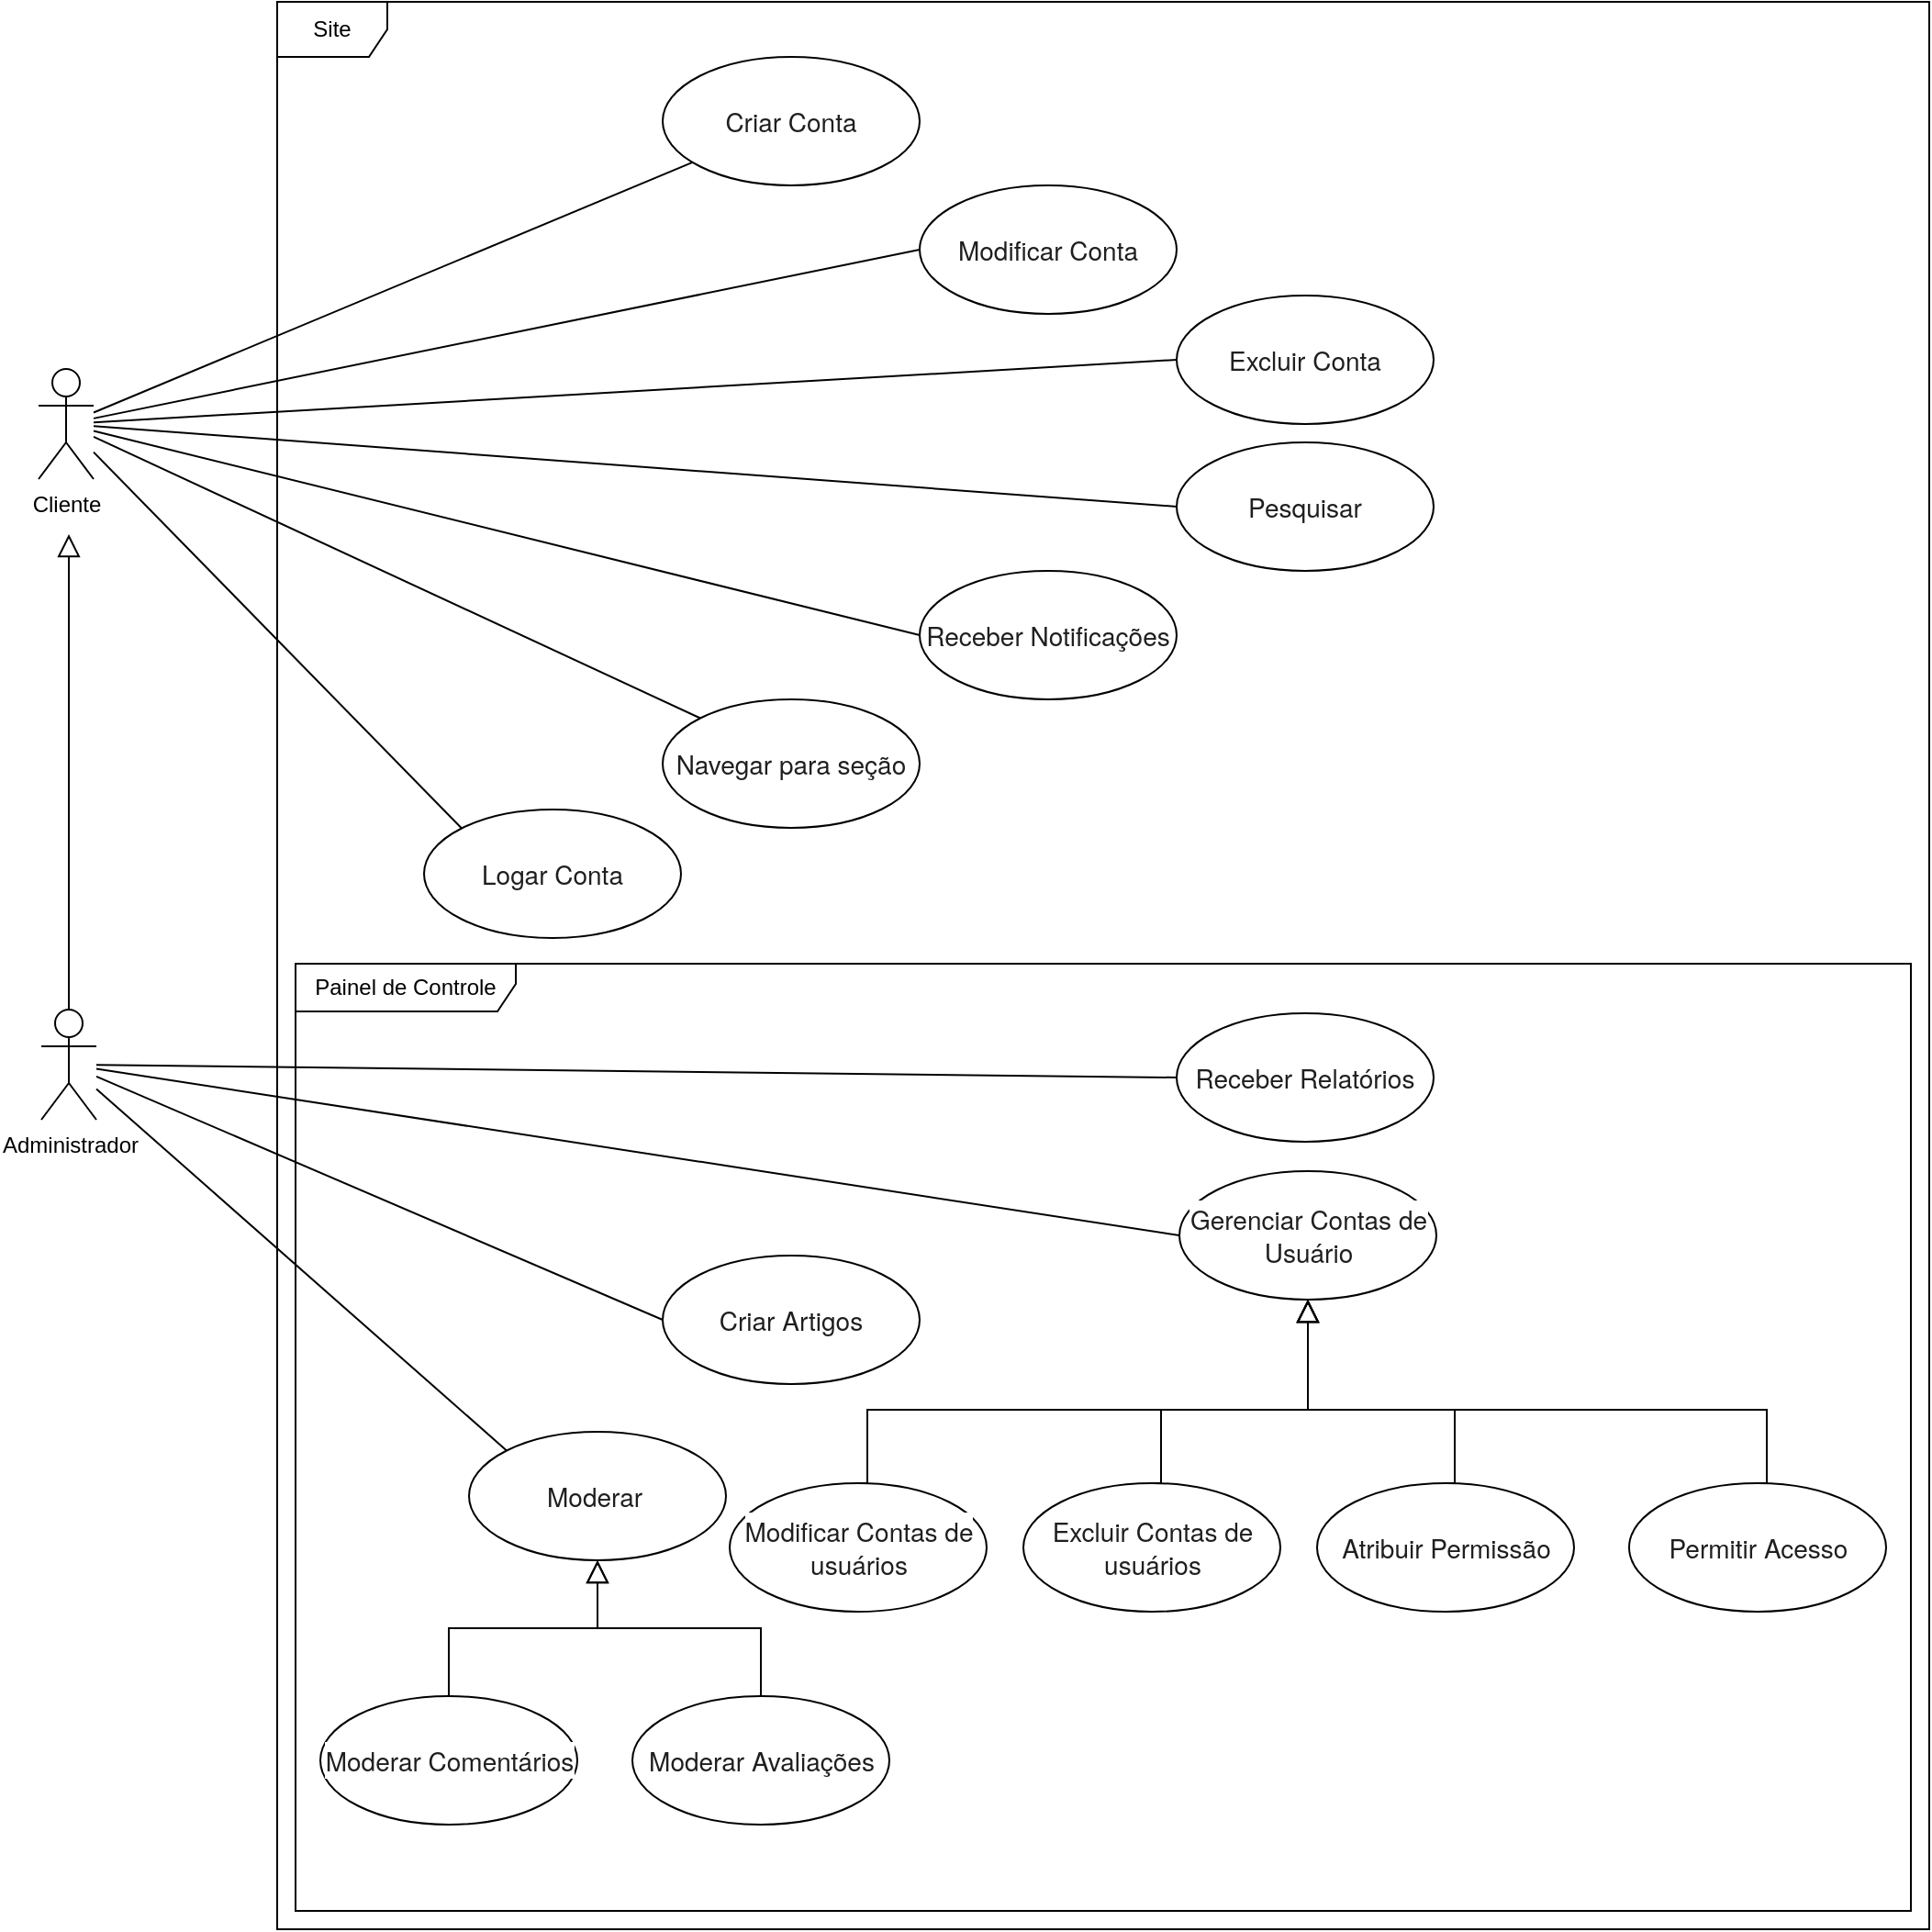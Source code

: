 <mxfile version="22.0.0" type="github">
  <diagram name="Diagrama de Casos de Uso Projeto ES3" id="3Si2enIk5qPEU3_IU9Qc">
    <mxGraphModel dx="1637" dy="686" grid="1" gridSize="10" guides="1" tooltips="1" connect="1" arrows="1" fold="1" page="0" pageScale="1" pageWidth="827" pageHeight="1169" math="0" shadow="0">
      <root>
        <mxCell id="0" />
        <mxCell id="1" parent="0" />
        <mxCell id="NEPEeL_0vxHLTKConVSX-59" value="" style="group" vertex="1" connectable="0" parent="1">
          <mxGeometry width="1030" height="1050" as="geometry" />
        </mxCell>
        <mxCell id="NEPEeL_0vxHLTKConVSX-48" value="Site" style="shape=umlFrame;whiteSpace=wrap;html=1;pointerEvents=0;" vertex="1" parent="NEPEeL_0vxHLTKConVSX-59">
          <mxGeometry x="130" width="900" height="1050" as="geometry" />
        </mxCell>
        <mxCell id="NEPEeL_0vxHLTKConVSX-53" value="Painel de Controle" style="shape=umlFrame;whiteSpace=wrap;html=1;pointerEvents=0;width=120;height=26;" vertex="1" parent="NEPEeL_0vxHLTKConVSX-59">
          <mxGeometry x="140" y="524" width="880" height="516" as="geometry" />
        </mxCell>
        <mxCell id="p-8zzWb7aTDhKdzjHRjA-1" value="Cliente&lt;br&gt;" style="shape=umlActor;verticalLabelPosition=bottom;verticalAlign=top;html=1;outlineConnect=0;" parent="NEPEeL_0vxHLTKConVSX-59" vertex="1">
          <mxGeometry y="200" width="30" height="60" as="geometry" />
        </mxCell>
        <mxCell id="NEPEeL_0vxHLTKConVSX-45" style="edgeStyle=orthogonalEdgeStyle;rounded=0;orthogonalLoop=1;jettySize=auto;html=1;endArrow=block;endFill=0;endSize=10;" edge="1" parent="NEPEeL_0vxHLTKConVSX-59" source="p-8zzWb7aTDhKdzjHRjA-3">
          <mxGeometry relative="1" as="geometry">
            <mxPoint x="16.5" y="290" as="targetPoint" />
          </mxGeometry>
        </mxCell>
        <mxCell id="p-8zzWb7aTDhKdzjHRjA-3" value="Administrador" style="shape=umlActor;verticalLabelPosition=bottom;verticalAlign=top;html=1;outlineConnect=0;" parent="NEPEeL_0vxHLTKConVSX-59" vertex="1">
          <mxGeometry x="1.5" y="549" width="30" height="60" as="geometry" />
        </mxCell>
        <mxCell id="NEPEeL_0vxHLTKConVSX-2" value="&lt;span style=&quot;color: rgb(31, 31, 31); font-family: &amp;quot;Google Sans&amp;quot;, &amp;quot;Helvetica Neue&amp;quot;, sans-serif; font-size: 14px; font-style: normal; font-variant-ligatures: normal; font-variant-caps: normal; font-weight: 400; letter-spacing: normal; orphans: 2; text-align: start; text-indent: 0px; text-transform: none; widows: 2; word-spacing: 0px; -webkit-text-stroke-width: 0px; background-color: rgb(255, 255, 255); text-decoration-thickness: initial; text-decoration-style: initial; text-decoration-color: initial; float: none; display: inline !important;&quot;&gt;Modificar Conta&lt;/span&gt;" style="ellipse;whiteSpace=wrap;html=1;" vertex="1" parent="NEPEeL_0vxHLTKConVSX-59">
          <mxGeometry x="480" y="100" width="140" height="70" as="geometry" />
        </mxCell>
        <mxCell id="NEPEeL_0vxHLTKConVSX-24" style="rounded=0;orthogonalLoop=1;jettySize=auto;html=1;entryX=0;entryY=0.5;entryDx=0;entryDy=0;endArrow=none;endFill=0;" edge="1" parent="NEPEeL_0vxHLTKConVSX-59" source="p-8zzWb7aTDhKdzjHRjA-1" target="NEPEeL_0vxHLTKConVSX-2">
          <mxGeometry relative="1" as="geometry">
            <mxPoint x="620" y="344" as="targetPoint" />
          </mxGeometry>
        </mxCell>
        <mxCell id="NEPEeL_0vxHLTKConVSX-5" value="&lt;span style=&quot;color: rgb(31, 31, 31); font-family: &amp;quot;Google Sans&amp;quot;, &amp;quot;Helvetica Neue&amp;quot;, sans-serif; font-size: 14px; font-style: normal; font-variant-ligatures: normal; font-variant-caps: normal; font-weight: 400; letter-spacing: normal; orphans: 2; text-align: start; text-indent: 0px; text-transform: none; widows: 2; word-spacing: 0px; -webkit-text-stroke-width: 0px; background-color: rgb(255, 255, 255); text-decoration-thickness: initial; text-decoration-style: initial; text-decoration-color: initial; float: none; display: inline !important;&quot;&gt;Pesquisar&lt;/span&gt;" style="ellipse;whiteSpace=wrap;html=1;" vertex="1" parent="NEPEeL_0vxHLTKConVSX-59">
          <mxGeometry x="620" y="240" width="140" height="70" as="geometry" />
        </mxCell>
        <mxCell id="NEPEeL_0vxHLTKConVSX-25" style="rounded=0;orthogonalLoop=1;jettySize=auto;html=1;endArrow=none;endFill=0;entryX=0;entryY=0.5;entryDx=0;entryDy=0;" edge="1" parent="NEPEeL_0vxHLTKConVSX-59" source="p-8zzWb7aTDhKdzjHRjA-1" target="NEPEeL_0vxHLTKConVSX-5">
          <mxGeometry relative="1" as="geometry">
            <mxPoint x="830" y="355" as="targetPoint" />
          </mxGeometry>
        </mxCell>
        <mxCell id="NEPEeL_0vxHLTKConVSX-6" value="&lt;span style=&quot;color: rgb(31, 31, 31); font-family: &amp;quot;Google Sans&amp;quot;, &amp;quot;Helvetica Neue&amp;quot;, sans-serif; font-size: 14px; font-style: normal; font-variant-ligatures: normal; font-variant-caps: normal; font-weight: 400; letter-spacing: normal; orphans: 2; text-align: start; text-indent: 0px; text-transform: none; widows: 2; word-spacing: 0px; -webkit-text-stroke-width: 0px; background-color: rgb(255, 255, 255); text-decoration-thickness: initial; text-decoration-style: initial; text-decoration-color: initial; float: none; display: inline !important;&quot;&gt;Receber Notificações&lt;/span&gt;" style="ellipse;whiteSpace=wrap;html=1;" vertex="1" parent="NEPEeL_0vxHLTKConVSX-59">
          <mxGeometry x="480" y="310" width="140" height="70" as="geometry" />
        </mxCell>
        <mxCell id="NEPEeL_0vxHLTKConVSX-22" style="rounded=0;orthogonalLoop=1;jettySize=auto;html=1;entryX=0;entryY=0.5;entryDx=0;entryDy=0;endArrow=none;endFill=0;" edge="1" parent="NEPEeL_0vxHLTKConVSX-59" source="p-8zzWb7aTDhKdzjHRjA-1" target="NEPEeL_0vxHLTKConVSX-6">
          <mxGeometry relative="1" as="geometry" />
        </mxCell>
        <mxCell id="NEPEeL_0vxHLTKConVSX-7" value="&lt;span style=&quot;color: rgb(31, 31, 31); font-family: &amp;quot;Google Sans&amp;quot;, &amp;quot;Helvetica Neue&amp;quot;, sans-serif; font-size: 14px; font-style: normal; font-variant-ligatures: normal; font-variant-caps: normal; font-weight: 400; letter-spacing: normal; orphans: 2; text-align: start; text-indent: 0px; text-transform: none; widows: 2; word-spacing: 0px; -webkit-text-stroke-width: 0px; background-color: rgb(255, 255, 255); text-decoration-thickness: initial; text-decoration-style: initial; text-decoration-color: initial; float: none; display: inline !important;&quot;&gt;Modificar Contas de usuários&lt;/span&gt;" style="ellipse;whiteSpace=wrap;html=1;" vertex="1" parent="NEPEeL_0vxHLTKConVSX-59">
          <mxGeometry x="376.5" y="807" width="140" height="70" as="geometry" />
        </mxCell>
        <mxCell id="NEPEeL_0vxHLTKConVSX-8" value="&lt;span style=&quot;color: rgb(31, 31, 31); font-family: &amp;quot;Google Sans&amp;quot;, &amp;quot;Helvetica Neue&amp;quot;, sans-serif; font-size: 14px; font-style: normal; font-variant-ligatures: normal; font-variant-caps: normal; font-weight: 400; letter-spacing: normal; orphans: 2; text-align: start; text-indent: 0px; text-transform: none; widows: 2; word-spacing: 0px; -webkit-text-stroke-width: 0px; background-color: rgb(255, 255, 255); text-decoration-thickness: initial; text-decoration-style: initial; text-decoration-color: initial; float: none; display: inline !important;&quot;&gt;Gerenciar Contas de Usuário&lt;/span&gt;" style="ellipse;whiteSpace=wrap;html=1;" vertex="1" parent="NEPEeL_0vxHLTKConVSX-59">
          <mxGeometry x="621.5" y="637" width="140" height="70" as="geometry" />
        </mxCell>
        <mxCell id="NEPEeL_0vxHLTKConVSX-56" style="edgeStyle=none;shape=connector;rounded=0;orthogonalLoop=1;jettySize=auto;html=1;entryX=0;entryY=0.5;entryDx=0;entryDy=0;labelBackgroundColor=default;strokeColor=default;align=center;verticalAlign=middle;fontFamily=Helvetica;fontSize=11;fontColor=default;endArrow=none;endFill=0;" edge="1" parent="NEPEeL_0vxHLTKConVSX-59" source="p-8zzWb7aTDhKdzjHRjA-3" target="NEPEeL_0vxHLTKConVSX-8">
          <mxGeometry relative="1" as="geometry" />
        </mxCell>
        <mxCell id="NEPEeL_0vxHLTKConVSX-35" style="edgeStyle=orthogonalEdgeStyle;rounded=0;orthogonalLoop=1;jettySize=auto;html=1;endArrow=block;endFill=0;endSize=10;exitX=0.5;exitY=0;exitDx=0;exitDy=0;entryX=0.5;entryY=1;entryDx=0;entryDy=0;" edge="1" parent="NEPEeL_0vxHLTKConVSX-59" source="NEPEeL_0vxHLTKConVSX-7" target="NEPEeL_0vxHLTKConVSX-8">
          <mxGeometry relative="1" as="geometry">
            <mxPoint x="691.5" y="667" as="targetPoint" />
            <Array as="points">
              <mxPoint x="451.5" y="807" />
              <mxPoint x="451.5" y="767" />
              <mxPoint x="691.5" y="767" />
            </Array>
          </mxGeometry>
        </mxCell>
        <mxCell id="NEPEeL_0vxHLTKConVSX-9" value="&lt;span style=&quot;color: rgb(31, 31, 31); font-family: &amp;quot;Google Sans&amp;quot;, &amp;quot;Helvetica Neue&amp;quot;, sans-serif; font-size: 14px; font-style: normal; font-variant-ligatures: normal; font-variant-caps: normal; font-weight: 400; letter-spacing: normal; orphans: 2; text-align: start; text-indent: 0px; text-transform: none; widows: 2; word-spacing: 0px; -webkit-text-stroke-width: 0px; background-color: rgb(255, 255, 255); text-decoration-thickness: initial; text-decoration-style: initial; text-decoration-color: initial; float: none; display: inline !important;&quot;&gt;Navegar para seção&lt;/span&gt;" style="ellipse;whiteSpace=wrap;html=1;" vertex="1" parent="NEPEeL_0vxHLTKConVSX-59">
          <mxGeometry x="340" y="380" width="140" height="70" as="geometry" />
        </mxCell>
        <mxCell id="NEPEeL_0vxHLTKConVSX-21" style="rounded=0;orthogonalLoop=1;jettySize=auto;html=1;entryX=0;entryY=0;entryDx=0;entryDy=0;endArrow=none;endFill=0;" edge="1" parent="NEPEeL_0vxHLTKConVSX-59" source="p-8zzWb7aTDhKdzjHRjA-1" target="NEPEeL_0vxHLTKConVSX-9">
          <mxGeometry relative="1" as="geometry" />
        </mxCell>
        <mxCell id="NEPEeL_0vxHLTKConVSX-33" style="edgeStyle=orthogonalEdgeStyle;rounded=0;orthogonalLoop=1;jettySize=auto;html=1;endArrow=block;endFill=0;endSize=10;exitX=0.5;exitY=0;exitDx=0;exitDy=0;entryX=0.5;entryY=1;entryDx=0;entryDy=0;" edge="1" parent="NEPEeL_0vxHLTKConVSX-59" source="NEPEeL_0vxHLTKConVSX-10" target="NEPEeL_0vxHLTKConVSX-8">
          <mxGeometry relative="1" as="geometry">
            <mxPoint x="691.5" y="667" as="targetPoint" />
            <Array as="points">
              <mxPoint x="771.5" y="807" />
              <mxPoint x="771.5" y="767" />
              <mxPoint x="691.5" y="767" />
            </Array>
          </mxGeometry>
        </mxCell>
        <mxCell id="NEPEeL_0vxHLTKConVSX-17" style="edgeStyle=orthogonalEdgeStyle;rounded=0;orthogonalLoop=1;jettySize=auto;html=1;endArrow=block;endFill=0;endSize=10;exitX=0.5;exitY=0;exitDx=0;exitDy=0;entryX=0.5;entryY=1;entryDx=0;entryDy=0;" edge="1" parent="NEPEeL_0vxHLTKConVSX-59" source="NEPEeL_0vxHLTKConVSX-11" target="NEPEeL_0vxHLTKConVSX-8">
          <mxGeometry relative="1" as="geometry">
            <mxPoint x="681.5" y="767" as="targetPoint" />
            <Array as="points">
              <mxPoint x="941.5" y="767" />
              <mxPoint x="691.5" y="767" />
            </Array>
          </mxGeometry>
        </mxCell>
        <mxCell id="NEPEeL_0vxHLTKConVSX-11" value="&lt;span style=&quot;color: rgb(31, 31, 31); font-family: &amp;quot;Google Sans&amp;quot;, &amp;quot;Helvetica Neue&amp;quot;, sans-serif; font-size: 14px; font-style: normal; font-variant-ligatures: normal; font-variant-caps: normal; font-weight: 400; letter-spacing: normal; orphans: 2; text-align: start; text-indent: 0px; text-transform: none; widows: 2; word-spacing: 0px; -webkit-text-stroke-width: 0px; background-color: rgb(255, 255, 255); text-decoration-thickness: initial; text-decoration-style: initial; text-decoration-color: initial; float: none; display: inline !important;&quot;&gt;Permitir Acesso&lt;/span&gt;" style="ellipse;whiteSpace=wrap;html=1;" vertex="1" parent="NEPEeL_0vxHLTKConVSX-59">
          <mxGeometry x="866.5" y="807" width="140" height="70" as="geometry" />
        </mxCell>
        <mxCell id="NEPEeL_0vxHLTKConVSX-34" style="edgeStyle=orthogonalEdgeStyle;rounded=0;orthogonalLoop=1;jettySize=auto;html=1;endArrow=block;endFill=0;endSize=10;exitX=0.5;exitY=0;exitDx=0;exitDy=0;entryX=0.5;entryY=1;entryDx=0;entryDy=0;" edge="1" parent="NEPEeL_0vxHLTKConVSX-59" source="NEPEeL_0vxHLTKConVSX-12" target="NEPEeL_0vxHLTKConVSX-8">
          <mxGeometry relative="1" as="geometry">
            <mxPoint x="691.5" y="667" as="targetPoint" />
            <mxPoint x="561.499" y="875.593" as="sourcePoint" />
            <Array as="points">
              <mxPoint x="611.5" y="807" />
              <mxPoint x="611.5" y="767" />
              <mxPoint x="691.5" y="767" />
            </Array>
          </mxGeometry>
        </mxCell>
        <mxCell id="NEPEeL_0vxHLTKConVSX-12" value="&lt;span style=&quot;color: rgb(31, 31, 31); font-family: &amp;quot;Google Sans&amp;quot;, &amp;quot;Helvetica Neue&amp;quot;, sans-serif; font-size: 14px; font-style: normal; font-variant-ligatures: normal; font-variant-caps: normal; font-weight: 400; letter-spacing: normal; orphans: 2; text-align: start; text-indent: 0px; text-transform: none; widows: 2; word-spacing: 0px; -webkit-text-stroke-width: 0px; background-color: rgb(255, 255, 255); text-decoration-thickness: initial; text-decoration-style: initial; text-decoration-color: initial; float: none; display: inline !important;&quot;&gt;Excluir Contas de usuários&lt;/span&gt;" style="ellipse;whiteSpace=wrap;html=1;" vertex="1" parent="NEPEeL_0vxHLTKConVSX-59">
          <mxGeometry x="536.5" y="807" width="140" height="70" as="geometry" />
        </mxCell>
        <mxCell id="NEPEeL_0vxHLTKConVSX-13" value="&lt;span style=&quot;color: rgb(31, 31, 31); font-family: &amp;quot;Google Sans&amp;quot;, &amp;quot;Helvetica Neue&amp;quot;, sans-serif; font-size: 14px; font-style: normal; font-variant-ligatures: normal; font-variant-caps: normal; font-weight: 400; letter-spacing: normal; orphans: 2; text-align: start; text-indent: 0px; text-transform: none; widows: 2; word-spacing: 0px; -webkit-text-stroke-width: 0px; background-color: rgb(255, 255, 255); text-decoration-thickness: initial; text-decoration-style: initial; text-decoration-color: initial; float: none; display: inline !important;&quot;&gt;Criar Conta&lt;/span&gt;" style="ellipse;whiteSpace=wrap;html=1;" vertex="1" parent="NEPEeL_0vxHLTKConVSX-59">
          <mxGeometry x="340" y="30" width="140" height="70" as="geometry" />
        </mxCell>
        <mxCell id="NEPEeL_0vxHLTKConVSX-20" style="rounded=0;orthogonalLoop=1;jettySize=auto;html=1;endArrow=none;endFill=0;" edge="1" parent="NEPEeL_0vxHLTKConVSX-59" source="p-8zzWb7aTDhKdzjHRjA-1" target="NEPEeL_0vxHLTKConVSX-13">
          <mxGeometry relative="1" as="geometry" />
        </mxCell>
        <mxCell id="NEPEeL_0vxHLTKConVSX-14" value="&lt;span style=&quot;color: rgb(31, 31, 31); font-family: &amp;quot;Google Sans&amp;quot;, &amp;quot;Helvetica Neue&amp;quot;, sans-serif; font-size: 14px; font-style: normal; font-variant-ligatures: normal; font-variant-caps: normal; font-weight: 400; letter-spacing: normal; orphans: 2; text-align: start; text-indent: 0px; text-transform: none; widows: 2; word-spacing: 0px; -webkit-text-stroke-width: 0px; background-color: rgb(255, 255, 255); text-decoration-thickness: initial; text-decoration-style: initial; text-decoration-color: initial; float: none; display: inline !important;&quot;&gt;Excluir Conta&lt;/span&gt;" style="ellipse;whiteSpace=wrap;html=1;" vertex="1" parent="NEPEeL_0vxHLTKConVSX-59">
          <mxGeometry x="620" y="160" width="140" height="70" as="geometry" />
        </mxCell>
        <mxCell id="NEPEeL_0vxHLTKConVSX-23" style="rounded=0;orthogonalLoop=1;jettySize=auto;html=1;entryX=0;entryY=0.5;entryDx=0;entryDy=0;endArrow=none;endFill=0;" edge="1" parent="NEPEeL_0vxHLTKConVSX-59" source="p-8zzWb7aTDhKdzjHRjA-1" target="NEPEeL_0vxHLTKConVSX-14">
          <mxGeometry relative="1" as="geometry" />
        </mxCell>
        <mxCell id="NEPEeL_0vxHLTKConVSX-27" value="&lt;span style=&quot;color: rgb(31, 31, 31); font-family: &amp;quot;Google Sans&amp;quot;, &amp;quot;Helvetica Neue&amp;quot;, sans-serif; font-size: 14px; font-style: normal; font-variant-ligatures: normal; font-variant-caps: normal; font-weight: 400; letter-spacing: normal; orphans: 2; text-align: start; text-indent: 0px; text-transform: none; widows: 2; word-spacing: 0px; -webkit-text-stroke-width: 0px; background-color: rgb(255, 255, 255); text-decoration-thickness: initial; text-decoration-style: initial; text-decoration-color: initial; float: none; display: inline !important;&quot;&gt;Criar Artigos&lt;br&gt;&lt;/span&gt;" style="ellipse;whiteSpace=wrap;html=1;" vertex="1" parent="NEPEeL_0vxHLTKConVSX-59">
          <mxGeometry x="340" y="683" width="140" height="70" as="geometry" />
        </mxCell>
        <mxCell id="NEPEeL_0vxHLTKConVSX-57" style="edgeStyle=none;shape=connector;rounded=0;orthogonalLoop=1;jettySize=auto;html=1;entryX=0;entryY=0.5;entryDx=0;entryDy=0;labelBackgroundColor=default;strokeColor=default;align=center;verticalAlign=middle;fontFamily=Helvetica;fontSize=11;fontColor=default;endArrow=none;endFill=0;" edge="1" parent="NEPEeL_0vxHLTKConVSX-59" source="p-8zzWb7aTDhKdzjHRjA-3" target="NEPEeL_0vxHLTKConVSX-27">
          <mxGeometry relative="1" as="geometry" />
        </mxCell>
        <mxCell id="NEPEeL_0vxHLTKConVSX-28" value="&lt;span style=&quot;color: rgb(31, 31, 31); font-family: &amp;quot;Google Sans&amp;quot;, &amp;quot;Helvetica Neue&amp;quot;, sans-serif; font-size: 14px; font-style: normal; font-variant-ligatures: normal; font-variant-caps: normal; font-weight: 400; letter-spacing: normal; orphans: 2; text-align: start; text-indent: 0px; text-transform: none; widows: 2; word-spacing: 0px; -webkit-text-stroke-width: 0px; background-color: rgb(255, 255, 255); text-decoration-thickness: initial; text-decoration-style: initial; text-decoration-color: initial; float: none; display: inline !important;&quot;&gt;Moderar&amp;nbsp;&lt;br&gt;&lt;/span&gt;" style="ellipse;whiteSpace=wrap;html=1;" vertex="1" parent="NEPEeL_0vxHLTKConVSX-59">
          <mxGeometry x="234.5" y="779" width="140" height="70" as="geometry" />
        </mxCell>
        <mxCell id="NEPEeL_0vxHLTKConVSX-58" style="edgeStyle=none;shape=connector;rounded=0;orthogonalLoop=1;jettySize=auto;html=1;entryX=0;entryY=0;entryDx=0;entryDy=0;labelBackgroundColor=default;strokeColor=default;align=center;verticalAlign=middle;fontFamily=Helvetica;fontSize=11;fontColor=default;endArrow=none;endFill=0;" edge="1" parent="NEPEeL_0vxHLTKConVSX-59" source="p-8zzWb7aTDhKdzjHRjA-3" target="NEPEeL_0vxHLTKConVSX-28">
          <mxGeometry relative="1" as="geometry" />
        </mxCell>
        <mxCell id="NEPEeL_0vxHLTKConVSX-32" style="edgeStyle=orthogonalEdgeStyle;rounded=0;orthogonalLoop=1;jettySize=auto;html=1;endArrow=block;endFill=0;exitX=0.5;exitY=0;exitDx=0;exitDy=0;entryX=0.5;entryY=1;entryDx=0;entryDy=0;endSize=10;" edge="1" parent="NEPEeL_0vxHLTKConVSX-59" source="NEPEeL_0vxHLTKConVSX-29" target="NEPEeL_0vxHLTKConVSX-28">
          <mxGeometry relative="1" as="geometry">
            <mxPoint x="534.5" y="1069" as="targetPoint" />
          </mxGeometry>
        </mxCell>
        <mxCell id="NEPEeL_0vxHLTKConVSX-29" value="&lt;span style=&quot;color: rgb(31, 31, 31); font-family: &amp;quot;Google Sans&amp;quot;, &amp;quot;Helvetica Neue&amp;quot;, sans-serif; font-size: 14px; font-style: normal; font-variant-ligatures: normal; font-variant-caps: normal; font-weight: 400; letter-spacing: normal; orphans: 2; text-align: start; text-indent: 0px; text-transform: none; widows: 2; word-spacing: 0px; -webkit-text-stroke-width: 0px; background-color: rgb(255, 255, 255); text-decoration-thickness: initial; text-decoration-style: initial; text-decoration-color: initial; float: none; display: inline !important;&quot;&gt;Moderar Avaliações&lt;br&gt;&lt;/span&gt;" style="ellipse;whiteSpace=wrap;html=1;" vertex="1" parent="NEPEeL_0vxHLTKConVSX-59">
          <mxGeometry x="323.5" y="923" width="140" height="70" as="geometry" />
        </mxCell>
        <mxCell id="NEPEeL_0vxHLTKConVSX-31" style="edgeStyle=orthogonalEdgeStyle;rounded=0;orthogonalLoop=1;jettySize=auto;html=1;endArrow=block;endFill=0;endSize=10;" edge="1" parent="NEPEeL_0vxHLTKConVSX-59" source="NEPEeL_0vxHLTKConVSX-30" target="NEPEeL_0vxHLTKConVSX-28">
          <mxGeometry relative="1" as="geometry" />
        </mxCell>
        <mxCell id="NEPEeL_0vxHLTKConVSX-30" value="&lt;span style=&quot;color: rgb(31, 31, 31); font-family: &amp;quot;Google Sans&amp;quot;, &amp;quot;Helvetica Neue&amp;quot;, sans-serif; font-size: 14px; font-style: normal; font-variant-ligatures: normal; font-variant-caps: normal; font-weight: 400; letter-spacing: normal; orphans: 2; text-align: start; text-indent: 0px; text-transform: none; widows: 2; word-spacing: 0px; -webkit-text-stroke-width: 0px; background-color: rgb(255, 255, 255); text-decoration-thickness: initial; text-decoration-style: initial; text-decoration-color: initial; float: none; display: inline !important;&quot;&gt;Moderar Comentários&lt;br&gt;&lt;/span&gt;" style="ellipse;whiteSpace=wrap;html=1;" vertex="1" parent="NEPEeL_0vxHLTKConVSX-59">
          <mxGeometry x="153.5" y="923" width="140" height="70" as="geometry" />
        </mxCell>
        <mxCell id="NEPEeL_0vxHLTKConVSX-10" value="&lt;span style=&quot;color: rgb(31, 31, 31); font-family: &amp;quot;Google Sans&amp;quot;, &amp;quot;Helvetica Neue&amp;quot;, sans-serif; font-size: 14px; font-style: normal; font-variant-ligatures: normal; font-variant-caps: normal; font-weight: 400; letter-spacing: normal; orphans: 2; text-align: start; text-indent: 0px; text-transform: none; widows: 2; word-spacing: 0px; -webkit-text-stroke-width: 0px; background-color: rgb(255, 255, 255); text-decoration-thickness: initial; text-decoration-style: initial; text-decoration-color: initial; float: none; display: inline !important;&quot;&gt;Atribuir Permissão&lt;/span&gt;" style="ellipse;whiteSpace=wrap;html=1;" vertex="1" parent="NEPEeL_0vxHLTKConVSX-59">
          <mxGeometry x="696.5" y="807" width="140" height="70" as="geometry" />
        </mxCell>
        <mxCell id="NEPEeL_0vxHLTKConVSX-41" value="&lt;span style=&quot;color: rgb(31, 31, 31); font-family: &amp;quot;Google Sans&amp;quot;, &amp;quot;Helvetica Neue&amp;quot;, sans-serif; font-size: 14px; font-style: normal; font-variant-ligatures: normal; font-variant-caps: normal; font-weight: 400; letter-spacing: normal; orphans: 2; text-align: start; text-indent: 0px; text-transform: none; widows: 2; word-spacing: 0px; -webkit-text-stroke-width: 0px; background-color: rgb(255, 255, 255); text-decoration-thickness: initial; text-decoration-style: initial; text-decoration-color: initial; float: none; display: inline !important;&quot;&gt;Receber Relatórios&lt;br&gt;&lt;/span&gt;" style="ellipse;whiteSpace=wrap;html=1;" vertex="1" parent="NEPEeL_0vxHLTKConVSX-59">
          <mxGeometry x="620" y="551" width="140" height="70" as="geometry" />
        </mxCell>
        <mxCell id="NEPEeL_0vxHLTKConVSX-55" style="edgeStyle=none;shape=connector;rounded=0;orthogonalLoop=1;jettySize=auto;html=1;entryX=0;entryY=0.5;entryDx=0;entryDy=0;labelBackgroundColor=default;strokeColor=default;align=center;verticalAlign=middle;fontFamily=Helvetica;fontSize=11;fontColor=default;endArrow=none;endFill=0;" edge="1" parent="NEPEeL_0vxHLTKConVSX-59" source="p-8zzWb7aTDhKdzjHRjA-3" target="NEPEeL_0vxHLTKConVSX-41">
          <mxGeometry relative="1" as="geometry" />
        </mxCell>
        <mxCell id="NEPEeL_0vxHLTKConVSX-46" value="&lt;span style=&quot;color: rgb(31, 31, 31); font-family: &amp;quot;Google Sans&amp;quot;, &amp;quot;Helvetica Neue&amp;quot;, sans-serif; font-size: 14px; font-style: normal; font-variant-ligatures: normal; font-variant-caps: normal; font-weight: 400; letter-spacing: normal; orphans: 2; text-align: start; text-indent: 0px; text-transform: none; widows: 2; word-spacing: 0px; -webkit-text-stroke-width: 0px; background-color: rgb(255, 255, 255); text-decoration-thickness: initial; text-decoration-style: initial; text-decoration-color: initial; float: none; display: inline !important;&quot;&gt;Logar Conta&lt;/span&gt;" style="ellipse;whiteSpace=wrap;html=1;" vertex="1" parent="NEPEeL_0vxHLTKConVSX-59">
          <mxGeometry x="210" y="440" width="140" height="70" as="geometry" />
        </mxCell>
        <mxCell id="NEPEeL_0vxHLTKConVSX-54" style="rounded=0;orthogonalLoop=1;jettySize=auto;html=1;entryX=0;entryY=0;entryDx=0;entryDy=0;endArrow=none;endFill=0;" edge="1" parent="NEPEeL_0vxHLTKConVSX-59" source="p-8zzWb7aTDhKdzjHRjA-1" target="NEPEeL_0vxHLTKConVSX-46">
          <mxGeometry relative="1" as="geometry" />
        </mxCell>
      </root>
    </mxGraphModel>
  </diagram>
</mxfile>
